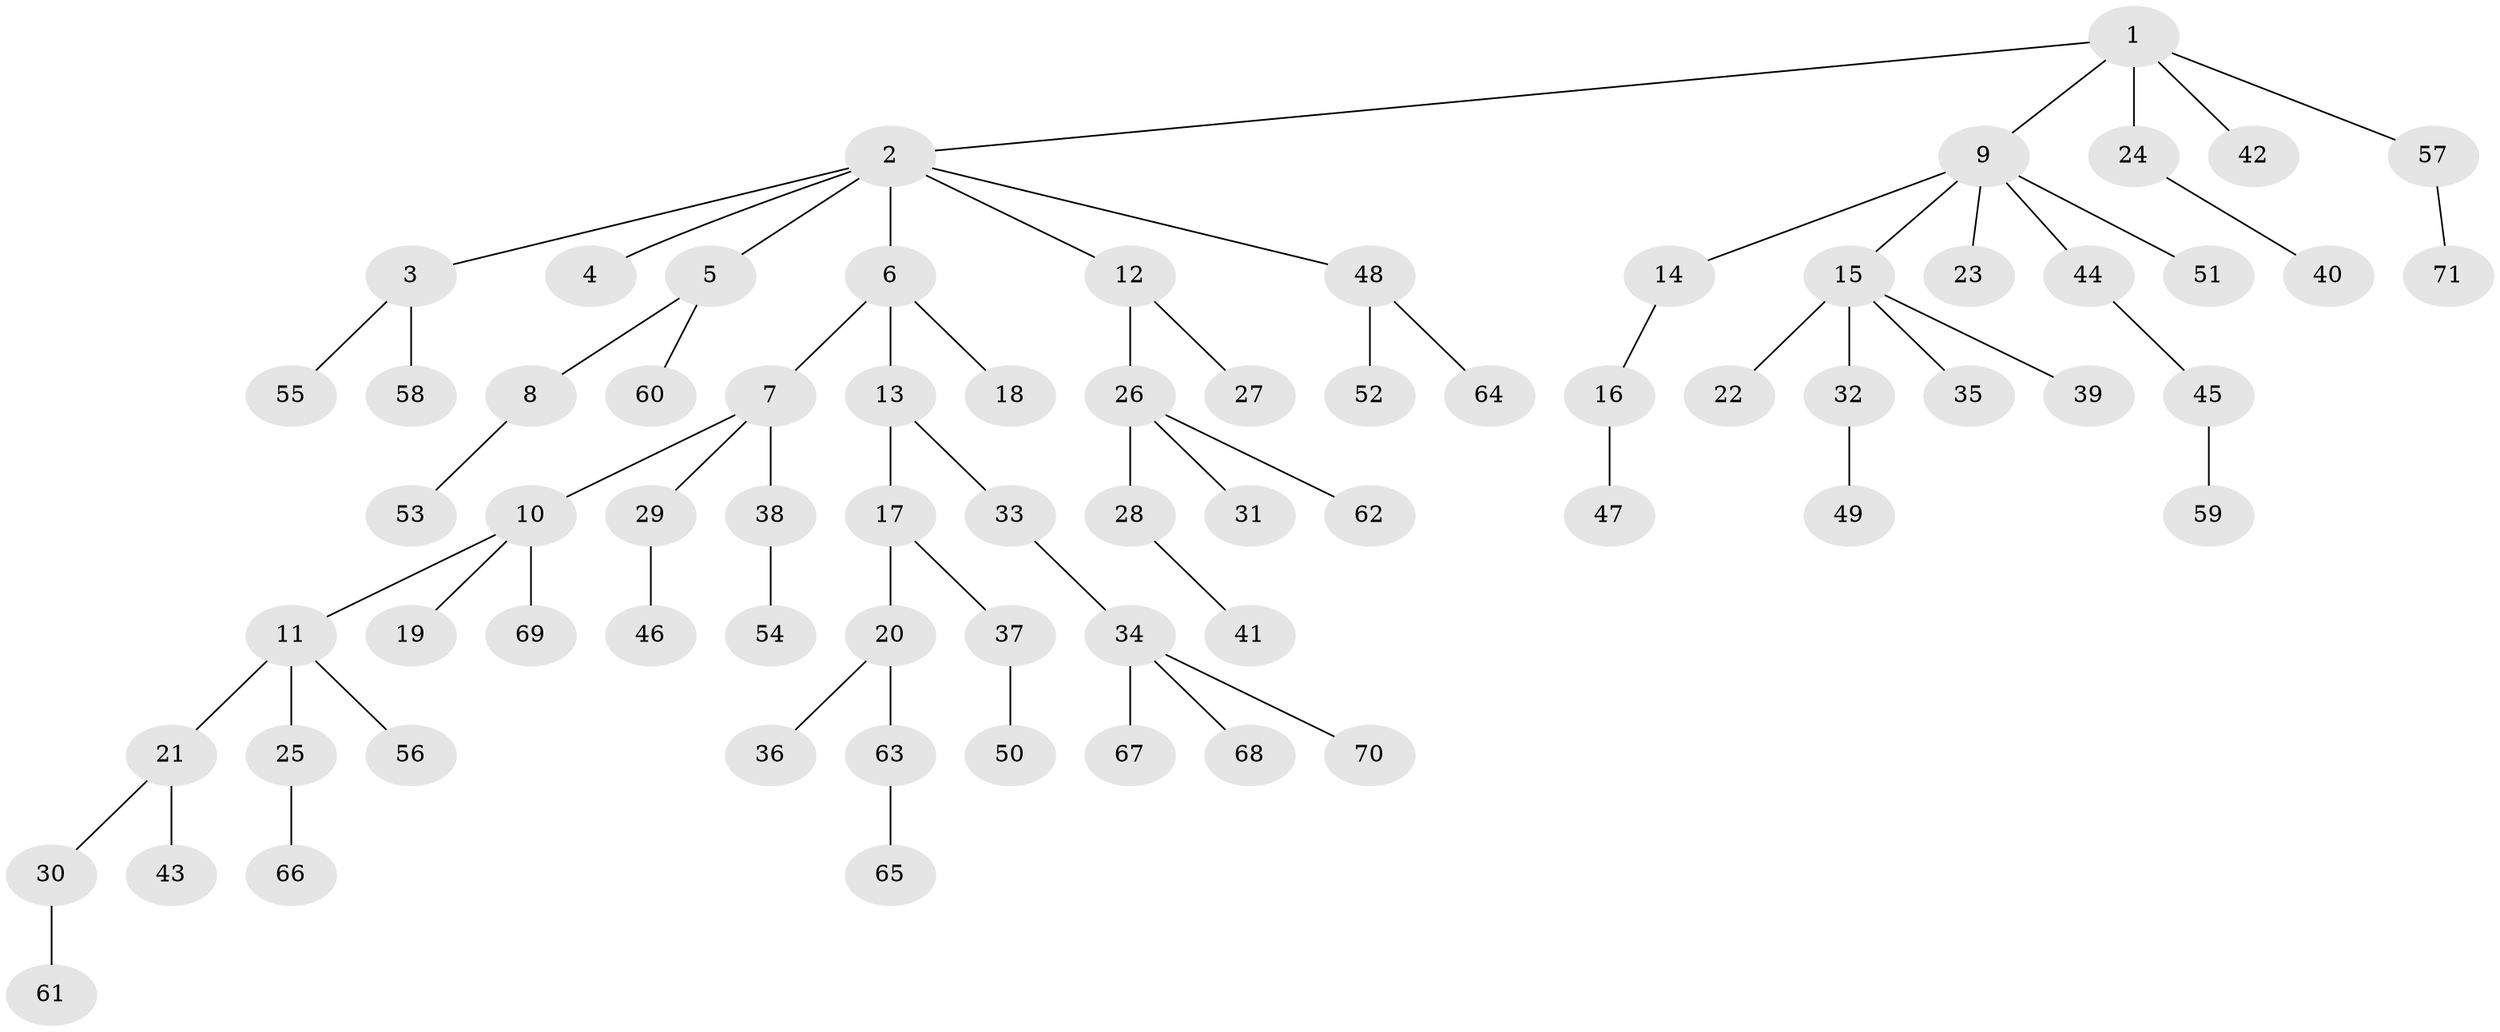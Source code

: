 // coarse degree distribution, {10: 0.047619047619047616, 1: 0.7619047619047619, 2: 0.047619047619047616, 6: 0.047619047619047616, 3: 0.09523809523809523}
// Generated by graph-tools (version 1.1) at 2025/19/03/04/25 18:19:04]
// undirected, 71 vertices, 70 edges
graph export_dot {
graph [start="1"]
  node [color=gray90,style=filled];
  1;
  2;
  3;
  4;
  5;
  6;
  7;
  8;
  9;
  10;
  11;
  12;
  13;
  14;
  15;
  16;
  17;
  18;
  19;
  20;
  21;
  22;
  23;
  24;
  25;
  26;
  27;
  28;
  29;
  30;
  31;
  32;
  33;
  34;
  35;
  36;
  37;
  38;
  39;
  40;
  41;
  42;
  43;
  44;
  45;
  46;
  47;
  48;
  49;
  50;
  51;
  52;
  53;
  54;
  55;
  56;
  57;
  58;
  59;
  60;
  61;
  62;
  63;
  64;
  65;
  66;
  67;
  68;
  69;
  70;
  71;
  1 -- 2;
  1 -- 9;
  1 -- 24;
  1 -- 42;
  1 -- 57;
  2 -- 3;
  2 -- 4;
  2 -- 5;
  2 -- 6;
  2 -- 12;
  2 -- 48;
  3 -- 55;
  3 -- 58;
  5 -- 8;
  5 -- 60;
  6 -- 7;
  6 -- 13;
  6 -- 18;
  7 -- 10;
  7 -- 29;
  7 -- 38;
  8 -- 53;
  9 -- 14;
  9 -- 15;
  9 -- 23;
  9 -- 44;
  9 -- 51;
  10 -- 11;
  10 -- 19;
  10 -- 69;
  11 -- 21;
  11 -- 25;
  11 -- 56;
  12 -- 26;
  12 -- 27;
  13 -- 17;
  13 -- 33;
  14 -- 16;
  15 -- 22;
  15 -- 32;
  15 -- 35;
  15 -- 39;
  16 -- 47;
  17 -- 20;
  17 -- 37;
  20 -- 36;
  20 -- 63;
  21 -- 30;
  21 -- 43;
  24 -- 40;
  25 -- 66;
  26 -- 28;
  26 -- 31;
  26 -- 62;
  28 -- 41;
  29 -- 46;
  30 -- 61;
  32 -- 49;
  33 -- 34;
  34 -- 67;
  34 -- 68;
  34 -- 70;
  37 -- 50;
  38 -- 54;
  44 -- 45;
  45 -- 59;
  48 -- 52;
  48 -- 64;
  57 -- 71;
  63 -- 65;
}
